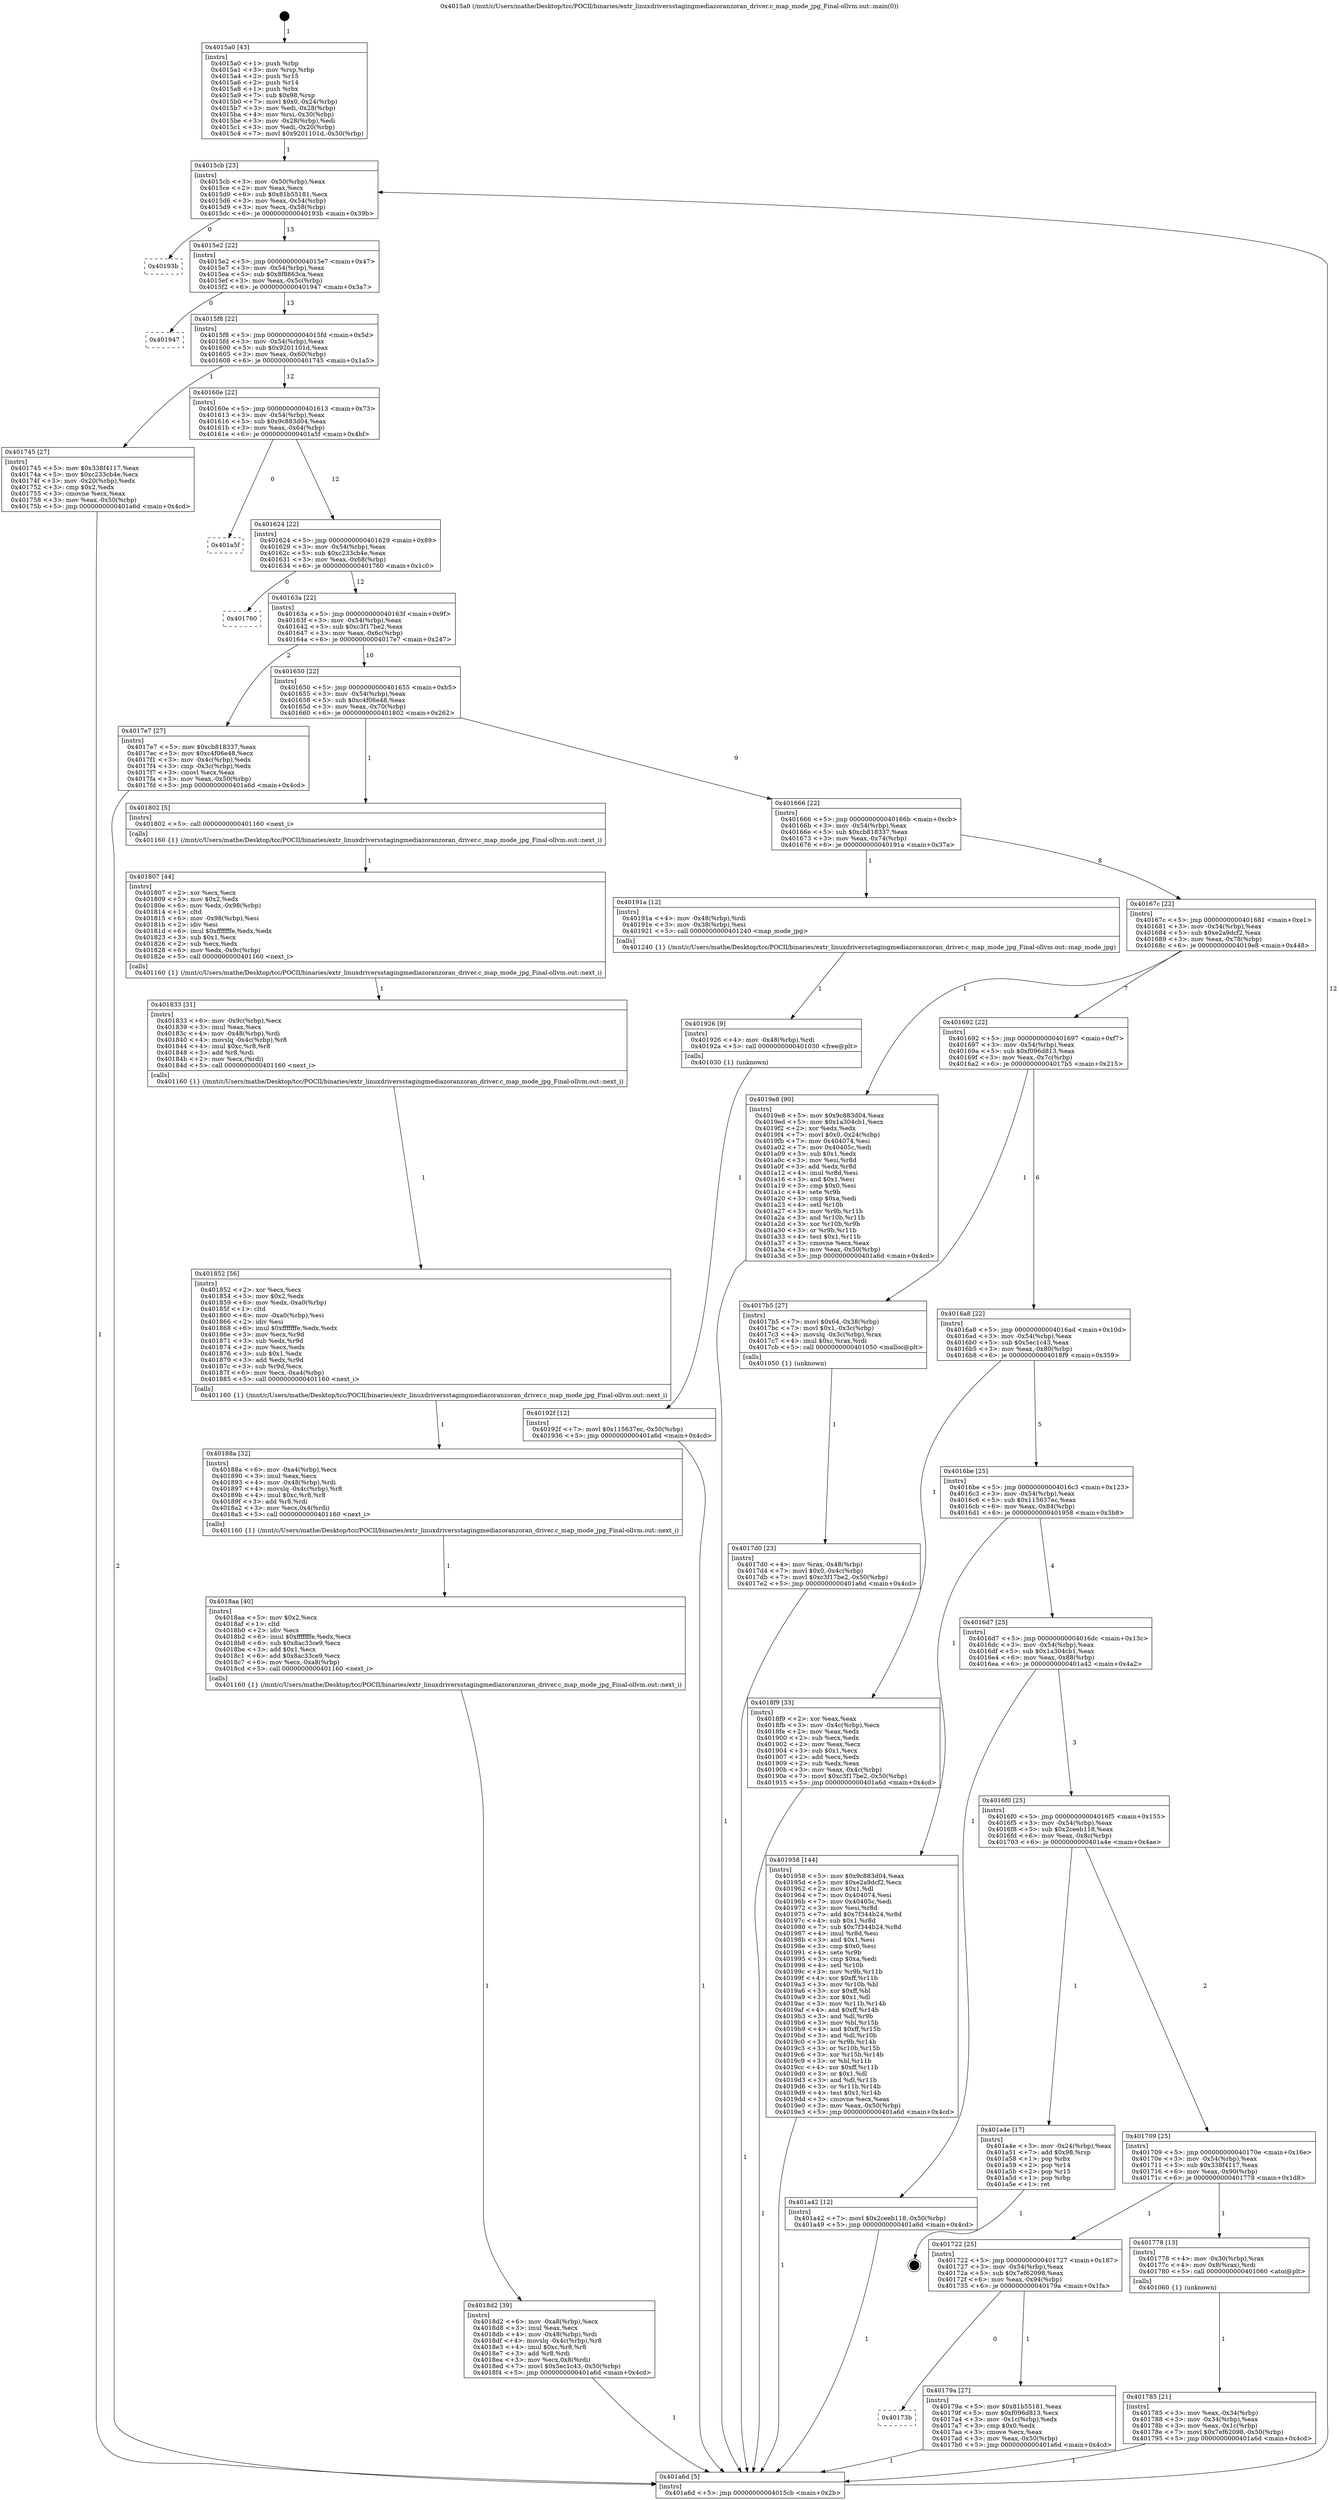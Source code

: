 digraph "0x4015a0" {
  label = "0x4015a0 (/mnt/c/Users/mathe/Desktop/tcc/POCII/binaries/extr_linuxdriversstagingmediazoranzoran_driver.c_map_mode_jpg_Final-ollvm.out::main(0))"
  labelloc = "t"
  node[shape=record]

  Entry [label="",width=0.3,height=0.3,shape=circle,fillcolor=black,style=filled]
  "0x4015cb" [label="{
     0x4015cb [23]\l
     | [instrs]\l
     &nbsp;&nbsp;0x4015cb \<+3\>: mov -0x50(%rbp),%eax\l
     &nbsp;&nbsp;0x4015ce \<+2\>: mov %eax,%ecx\l
     &nbsp;&nbsp;0x4015d0 \<+6\>: sub $0x81b55181,%ecx\l
     &nbsp;&nbsp;0x4015d6 \<+3\>: mov %eax,-0x54(%rbp)\l
     &nbsp;&nbsp;0x4015d9 \<+3\>: mov %ecx,-0x58(%rbp)\l
     &nbsp;&nbsp;0x4015dc \<+6\>: je 000000000040193b \<main+0x39b\>\l
  }"]
  "0x40193b" [label="{
     0x40193b\l
  }", style=dashed]
  "0x4015e2" [label="{
     0x4015e2 [22]\l
     | [instrs]\l
     &nbsp;&nbsp;0x4015e2 \<+5\>: jmp 00000000004015e7 \<main+0x47\>\l
     &nbsp;&nbsp;0x4015e7 \<+3\>: mov -0x54(%rbp),%eax\l
     &nbsp;&nbsp;0x4015ea \<+5\>: sub $0x8f8863ca,%eax\l
     &nbsp;&nbsp;0x4015ef \<+3\>: mov %eax,-0x5c(%rbp)\l
     &nbsp;&nbsp;0x4015f2 \<+6\>: je 0000000000401947 \<main+0x3a7\>\l
  }"]
  Exit [label="",width=0.3,height=0.3,shape=circle,fillcolor=black,style=filled,peripheries=2]
  "0x401947" [label="{
     0x401947\l
  }", style=dashed]
  "0x4015f8" [label="{
     0x4015f8 [22]\l
     | [instrs]\l
     &nbsp;&nbsp;0x4015f8 \<+5\>: jmp 00000000004015fd \<main+0x5d\>\l
     &nbsp;&nbsp;0x4015fd \<+3\>: mov -0x54(%rbp),%eax\l
     &nbsp;&nbsp;0x401600 \<+5\>: sub $0x9201101d,%eax\l
     &nbsp;&nbsp;0x401605 \<+3\>: mov %eax,-0x60(%rbp)\l
     &nbsp;&nbsp;0x401608 \<+6\>: je 0000000000401745 \<main+0x1a5\>\l
  }"]
  "0x40192f" [label="{
     0x40192f [12]\l
     | [instrs]\l
     &nbsp;&nbsp;0x40192f \<+7\>: movl $0x115637ec,-0x50(%rbp)\l
     &nbsp;&nbsp;0x401936 \<+5\>: jmp 0000000000401a6d \<main+0x4cd\>\l
  }"]
  "0x401745" [label="{
     0x401745 [27]\l
     | [instrs]\l
     &nbsp;&nbsp;0x401745 \<+5\>: mov $0x338f4117,%eax\l
     &nbsp;&nbsp;0x40174a \<+5\>: mov $0xc233cb4e,%ecx\l
     &nbsp;&nbsp;0x40174f \<+3\>: mov -0x20(%rbp),%edx\l
     &nbsp;&nbsp;0x401752 \<+3\>: cmp $0x2,%edx\l
     &nbsp;&nbsp;0x401755 \<+3\>: cmovne %ecx,%eax\l
     &nbsp;&nbsp;0x401758 \<+3\>: mov %eax,-0x50(%rbp)\l
     &nbsp;&nbsp;0x40175b \<+5\>: jmp 0000000000401a6d \<main+0x4cd\>\l
  }"]
  "0x40160e" [label="{
     0x40160e [22]\l
     | [instrs]\l
     &nbsp;&nbsp;0x40160e \<+5\>: jmp 0000000000401613 \<main+0x73\>\l
     &nbsp;&nbsp;0x401613 \<+3\>: mov -0x54(%rbp),%eax\l
     &nbsp;&nbsp;0x401616 \<+5\>: sub $0x9c883d04,%eax\l
     &nbsp;&nbsp;0x40161b \<+3\>: mov %eax,-0x64(%rbp)\l
     &nbsp;&nbsp;0x40161e \<+6\>: je 0000000000401a5f \<main+0x4bf\>\l
  }"]
  "0x401a6d" [label="{
     0x401a6d [5]\l
     | [instrs]\l
     &nbsp;&nbsp;0x401a6d \<+5\>: jmp 00000000004015cb \<main+0x2b\>\l
  }"]
  "0x4015a0" [label="{
     0x4015a0 [43]\l
     | [instrs]\l
     &nbsp;&nbsp;0x4015a0 \<+1\>: push %rbp\l
     &nbsp;&nbsp;0x4015a1 \<+3\>: mov %rsp,%rbp\l
     &nbsp;&nbsp;0x4015a4 \<+2\>: push %r15\l
     &nbsp;&nbsp;0x4015a6 \<+2\>: push %r14\l
     &nbsp;&nbsp;0x4015a8 \<+1\>: push %rbx\l
     &nbsp;&nbsp;0x4015a9 \<+7\>: sub $0x98,%rsp\l
     &nbsp;&nbsp;0x4015b0 \<+7\>: movl $0x0,-0x24(%rbp)\l
     &nbsp;&nbsp;0x4015b7 \<+3\>: mov %edi,-0x28(%rbp)\l
     &nbsp;&nbsp;0x4015ba \<+4\>: mov %rsi,-0x30(%rbp)\l
     &nbsp;&nbsp;0x4015be \<+3\>: mov -0x28(%rbp),%edi\l
     &nbsp;&nbsp;0x4015c1 \<+3\>: mov %edi,-0x20(%rbp)\l
     &nbsp;&nbsp;0x4015c4 \<+7\>: movl $0x9201101d,-0x50(%rbp)\l
  }"]
  "0x401926" [label="{
     0x401926 [9]\l
     | [instrs]\l
     &nbsp;&nbsp;0x401926 \<+4\>: mov -0x48(%rbp),%rdi\l
     &nbsp;&nbsp;0x40192a \<+5\>: call 0000000000401030 \<free@plt\>\l
     | [calls]\l
     &nbsp;&nbsp;0x401030 \{1\} (unknown)\l
  }"]
  "0x401a5f" [label="{
     0x401a5f\l
  }", style=dashed]
  "0x401624" [label="{
     0x401624 [22]\l
     | [instrs]\l
     &nbsp;&nbsp;0x401624 \<+5\>: jmp 0000000000401629 \<main+0x89\>\l
     &nbsp;&nbsp;0x401629 \<+3\>: mov -0x54(%rbp),%eax\l
     &nbsp;&nbsp;0x40162c \<+5\>: sub $0xc233cb4e,%eax\l
     &nbsp;&nbsp;0x401631 \<+3\>: mov %eax,-0x68(%rbp)\l
     &nbsp;&nbsp;0x401634 \<+6\>: je 0000000000401760 \<main+0x1c0\>\l
  }"]
  "0x4018d2" [label="{
     0x4018d2 [39]\l
     | [instrs]\l
     &nbsp;&nbsp;0x4018d2 \<+6\>: mov -0xa8(%rbp),%ecx\l
     &nbsp;&nbsp;0x4018d8 \<+3\>: imul %eax,%ecx\l
     &nbsp;&nbsp;0x4018db \<+4\>: mov -0x48(%rbp),%rdi\l
     &nbsp;&nbsp;0x4018df \<+4\>: movslq -0x4c(%rbp),%r8\l
     &nbsp;&nbsp;0x4018e3 \<+4\>: imul $0xc,%r8,%r8\l
     &nbsp;&nbsp;0x4018e7 \<+3\>: add %r8,%rdi\l
     &nbsp;&nbsp;0x4018ea \<+3\>: mov %ecx,0x8(%rdi)\l
     &nbsp;&nbsp;0x4018ed \<+7\>: movl $0x5ec1c43,-0x50(%rbp)\l
     &nbsp;&nbsp;0x4018f4 \<+5\>: jmp 0000000000401a6d \<main+0x4cd\>\l
  }"]
  "0x401760" [label="{
     0x401760\l
  }", style=dashed]
  "0x40163a" [label="{
     0x40163a [22]\l
     | [instrs]\l
     &nbsp;&nbsp;0x40163a \<+5\>: jmp 000000000040163f \<main+0x9f\>\l
     &nbsp;&nbsp;0x40163f \<+3\>: mov -0x54(%rbp),%eax\l
     &nbsp;&nbsp;0x401642 \<+5\>: sub $0xc3f17be2,%eax\l
     &nbsp;&nbsp;0x401647 \<+3\>: mov %eax,-0x6c(%rbp)\l
     &nbsp;&nbsp;0x40164a \<+6\>: je 00000000004017e7 \<main+0x247\>\l
  }"]
  "0x4018aa" [label="{
     0x4018aa [40]\l
     | [instrs]\l
     &nbsp;&nbsp;0x4018aa \<+5\>: mov $0x2,%ecx\l
     &nbsp;&nbsp;0x4018af \<+1\>: cltd\l
     &nbsp;&nbsp;0x4018b0 \<+2\>: idiv %ecx\l
     &nbsp;&nbsp;0x4018b2 \<+6\>: imul $0xfffffffe,%edx,%ecx\l
     &nbsp;&nbsp;0x4018b8 \<+6\>: sub $0x8ac33ce9,%ecx\l
     &nbsp;&nbsp;0x4018be \<+3\>: add $0x1,%ecx\l
     &nbsp;&nbsp;0x4018c1 \<+6\>: add $0x8ac33ce9,%ecx\l
     &nbsp;&nbsp;0x4018c7 \<+6\>: mov %ecx,-0xa8(%rbp)\l
     &nbsp;&nbsp;0x4018cd \<+5\>: call 0000000000401160 \<next_i\>\l
     | [calls]\l
     &nbsp;&nbsp;0x401160 \{1\} (/mnt/c/Users/mathe/Desktop/tcc/POCII/binaries/extr_linuxdriversstagingmediazoranzoran_driver.c_map_mode_jpg_Final-ollvm.out::next_i)\l
  }"]
  "0x4017e7" [label="{
     0x4017e7 [27]\l
     | [instrs]\l
     &nbsp;&nbsp;0x4017e7 \<+5\>: mov $0xcb818337,%eax\l
     &nbsp;&nbsp;0x4017ec \<+5\>: mov $0xc4f06e48,%ecx\l
     &nbsp;&nbsp;0x4017f1 \<+3\>: mov -0x4c(%rbp),%edx\l
     &nbsp;&nbsp;0x4017f4 \<+3\>: cmp -0x3c(%rbp),%edx\l
     &nbsp;&nbsp;0x4017f7 \<+3\>: cmovl %ecx,%eax\l
     &nbsp;&nbsp;0x4017fa \<+3\>: mov %eax,-0x50(%rbp)\l
     &nbsp;&nbsp;0x4017fd \<+5\>: jmp 0000000000401a6d \<main+0x4cd\>\l
  }"]
  "0x401650" [label="{
     0x401650 [22]\l
     | [instrs]\l
     &nbsp;&nbsp;0x401650 \<+5\>: jmp 0000000000401655 \<main+0xb5\>\l
     &nbsp;&nbsp;0x401655 \<+3\>: mov -0x54(%rbp),%eax\l
     &nbsp;&nbsp;0x401658 \<+5\>: sub $0xc4f06e48,%eax\l
     &nbsp;&nbsp;0x40165d \<+3\>: mov %eax,-0x70(%rbp)\l
     &nbsp;&nbsp;0x401660 \<+6\>: je 0000000000401802 \<main+0x262\>\l
  }"]
  "0x40188a" [label="{
     0x40188a [32]\l
     | [instrs]\l
     &nbsp;&nbsp;0x40188a \<+6\>: mov -0xa4(%rbp),%ecx\l
     &nbsp;&nbsp;0x401890 \<+3\>: imul %eax,%ecx\l
     &nbsp;&nbsp;0x401893 \<+4\>: mov -0x48(%rbp),%rdi\l
     &nbsp;&nbsp;0x401897 \<+4\>: movslq -0x4c(%rbp),%r8\l
     &nbsp;&nbsp;0x40189b \<+4\>: imul $0xc,%r8,%r8\l
     &nbsp;&nbsp;0x40189f \<+3\>: add %r8,%rdi\l
     &nbsp;&nbsp;0x4018a2 \<+3\>: mov %ecx,0x4(%rdi)\l
     &nbsp;&nbsp;0x4018a5 \<+5\>: call 0000000000401160 \<next_i\>\l
     | [calls]\l
     &nbsp;&nbsp;0x401160 \{1\} (/mnt/c/Users/mathe/Desktop/tcc/POCII/binaries/extr_linuxdriversstagingmediazoranzoran_driver.c_map_mode_jpg_Final-ollvm.out::next_i)\l
  }"]
  "0x401802" [label="{
     0x401802 [5]\l
     | [instrs]\l
     &nbsp;&nbsp;0x401802 \<+5\>: call 0000000000401160 \<next_i\>\l
     | [calls]\l
     &nbsp;&nbsp;0x401160 \{1\} (/mnt/c/Users/mathe/Desktop/tcc/POCII/binaries/extr_linuxdriversstagingmediazoranzoran_driver.c_map_mode_jpg_Final-ollvm.out::next_i)\l
  }"]
  "0x401666" [label="{
     0x401666 [22]\l
     | [instrs]\l
     &nbsp;&nbsp;0x401666 \<+5\>: jmp 000000000040166b \<main+0xcb\>\l
     &nbsp;&nbsp;0x40166b \<+3\>: mov -0x54(%rbp),%eax\l
     &nbsp;&nbsp;0x40166e \<+5\>: sub $0xcb818337,%eax\l
     &nbsp;&nbsp;0x401673 \<+3\>: mov %eax,-0x74(%rbp)\l
     &nbsp;&nbsp;0x401676 \<+6\>: je 000000000040191a \<main+0x37a\>\l
  }"]
  "0x401852" [label="{
     0x401852 [56]\l
     | [instrs]\l
     &nbsp;&nbsp;0x401852 \<+2\>: xor %ecx,%ecx\l
     &nbsp;&nbsp;0x401854 \<+5\>: mov $0x2,%edx\l
     &nbsp;&nbsp;0x401859 \<+6\>: mov %edx,-0xa0(%rbp)\l
     &nbsp;&nbsp;0x40185f \<+1\>: cltd\l
     &nbsp;&nbsp;0x401860 \<+6\>: mov -0xa0(%rbp),%esi\l
     &nbsp;&nbsp;0x401866 \<+2\>: idiv %esi\l
     &nbsp;&nbsp;0x401868 \<+6\>: imul $0xfffffffe,%edx,%edx\l
     &nbsp;&nbsp;0x40186e \<+3\>: mov %ecx,%r9d\l
     &nbsp;&nbsp;0x401871 \<+3\>: sub %edx,%r9d\l
     &nbsp;&nbsp;0x401874 \<+2\>: mov %ecx,%edx\l
     &nbsp;&nbsp;0x401876 \<+3\>: sub $0x1,%edx\l
     &nbsp;&nbsp;0x401879 \<+3\>: add %edx,%r9d\l
     &nbsp;&nbsp;0x40187c \<+3\>: sub %r9d,%ecx\l
     &nbsp;&nbsp;0x40187f \<+6\>: mov %ecx,-0xa4(%rbp)\l
     &nbsp;&nbsp;0x401885 \<+5\>: call 0000000000401160 \<next_i\>\l
     | [calls]\l
     &nbsp;&nbsp;0x401160 \{1\} (/mnt/c/Users/mathe/Desktop/tcc/POCII/binaries/extr_linuxdriversstagingmediazoranzoran_driver.c_map_mode_jpg_Final-ollvm.out::next_i)\l
  }"]
  "0x40191a" [label="{
     0x40191a [12]\l
     | [instrs]\l
     &nbsp;&nbsp;0x40191a \<+4\>: mov -0x48(%rbp),%rdi\l
     &nbsp;&nbsp;0x40191e \<+3\>: mov -0x38(%rbp),%esi\l
     &nbsp;&nbsp;0x401921 \<+5\>: call 0000000000401240 \<map_mode_jpg\>\l
     | [calls]\l
     &nbsp;&nbsp;0x401240 \{1\} (/mnt/c/Users/mathe/Desktop/tcc/POCII/binaries/extr_linuxdriversstagingmediazoranzoran_driver.c_map_mode_jpg_Final-ollvm.out::map_mode_jpg)\l
  }"]
  "0x40167c" [label="{
     0x40167c [22]\l
     | [instrs]\l
     &nbsp;&nbsp;0x40167c \<+5\>: jmp 0000000000401681 \<main+0xe1\>\l
     &nbsp;&nbsp;0x401681 \<+3\>: mov -0x54(%rbp),%eax\l
     &nbsp;&nbsp;0x401684 \<+5\>: sub $0xe2a9dcf2,%eax\l
     &nbsp;&nbsp;0x401689 \<+3\>: mov %eax,-0x78(%rbp)\l
     &nbsp;&nbsp;0x40168c \<+6\>: je 00000000004019e8 \<main+0x448\>\l
  }"]
  "0x401833" [label="{
     0x401833 [31]\l
     | [instrs]\l
     &nbsp;&nbsp;0x401833 \<+6\>: mov -0x9c(%rbp),%ecx\l
     &nbsp;&nbsp;0x401839 \<+3\>: imul %eax,%ecx\l
     &nbsp;&nbsp;0x40183c \<+4\>: mov -0x48(%rbp),%rdi\l
     &nbsp;&nbsp;0x401840 \<+4\>: movslq -0x4c(%rbp),%r8\l
     &nbsp;&nbsp;0x401844 \<+4\>: imul $0xc,%r8,%r8\l
     &nbsp;&nbsp;0x401848 \<+3\>: add %r8,%rdi\l
     &nbsp;&nbsp;0x40184b \<+2\>: mov %ecx,(%rdi)\l
     &nbsp;&nbsp;0x40184d \<+5\>: call 0000000000401160 \<next_i\>\l
     | [calls]\l
     &nbsp;&nbsp;0x401160 \{1\} (/mnt/c/Users/mathe/Desktop/tcc/POCII/binaries/extr_linuxdriversstagingmediazoranzoran_driver.c_map_mode_jpg_Final-ollvm.out::next_i)\l
  }"]
  "0x4019e8" [label="{
     0x4019e8 [90]\l
     | [instrs]\l
     &nbsp;&nbsp;0x4019e8 \<+5\>: mov $0x9c883d04,%eax\l
     &nbsp;&nbsp;0x4019ed \<+5\>: mov $0x1a304cb1,%ecx\l
     &nbsp;&nbsp;0x4019f2 \<+2\>: xor %edx,%edx\l
     &nbsp;&nbsp;0x4019f4 \<+7\>: movl $0x0,-0x24(%rbp)\l
     &nbsp;&nbsp;0x4019fb \<+7\>: mov 0x404074,%esi\l
     &nbsp;&nbsp;0x401a02 \<+7\>: mov 0x40405c,%edi\l
     &nbsp;&nbsp;0x401a09 \<+3\>: sub $0x1,%edx\l
     &nbsp;&nbsp;0x401a0c \<+3\>: mov %esi,%r8d\l
     &nbsp;&nbsp;0x401a0f \<+3\>: add %edx,%r8d\l
     &nbsp;&nbsp;0x401a12 \<+4\>: imul %r8d,%esi\l
     &nbsp;&nbsp;0x401a16 \<+3\>: and $0x1,%esi\l
     &nbsp;&nbsp;0x401a19 \<+3\>: cmp $0x0,%esi\l
     &nbsp;&nbsp;0x401a1c \<+4\>: sete %r9b\l
     &nbsp;&nbsp;0x401a20 \<+3\>: cmp $0xa,%edi\l
     &nbsp;&nbsp;0x401a23 \<+4\>: setl %r10b\l
     &nbsp;&nbsp;0x401a27 \<+3\>: mov %r9b,%r11b\l
     &nbsp;&nbsp;0x401a2a \<+3\>: and %r10b,%r11b\l
     &nbsp;&nbsp;0x401a2d \<+3\>: xor %r10b,%r9b\l
     &nbsp;&nbsp;0x401a30 \<+3\>: or %r9b,%r11b\l
     &nbsp;&nbsp;0x401a33 \<+4\>: test $0x1,%r11b\l
     &nbsp;&nbsp;0x401a37 \<+3\>: cmovne %ecx,%eax\l
     &nbsp;&nbsp;0x401a3a \<+3\>: mov %eax,-0x50(%rbp)\l
     &nbsp;&nbsp;0x401a3d \<+5\>: jmp 0000000000401a6d \<main+0x4cd\>\l
  }"]
  "0x401692" [label="{
     0x401692 [22]\l
     | [instrs]\l
     &nbsp;&nbsp;0x401692 \<+5\>: jmp 0000000000401697 \<main+0xf7\>\l
     &nbsp;&nbsp;0x401697 \<+3\>: mov -0x54(%rbp),%eax\l
     &nbsp;&nbsp;0x40169a \<+5\>: sub $0xf096d813,%eax\l
     &nbsp;&nbsp;0x40169f \<+3\>: mov %eax,-0x7c(%rbp)\l
     &nbsp;&nbsp;0x4016a2 \<+6\>: je 00000000004017b5 \<main+0x215\>\l
  }"]
  "0x401807" [label="{
     0x401807 [44]\l
     | [instrs]\l
     &nbsp;&nbsp;0x401807 \<+2\>: xor %ecx,%ecx\l
     &nbsp;&nbsp;0x401809 \<+5\>: mov $0x2,%edx\l
     &nbsp;&nbsp;0x40180e \<+6\>: mov %edx,-0x98(%rbp)\l
     &nbsp;&nbsp;0x401814 \<+1\>: cltd\l
     &nbsp;&nbsp;0x401815 \<+6\>: mov -0x98(%rbp),%esi\l
     &nbsp;&nbsp;0x40181b \<+2\>: idiv %esi\l
     &nbsp;&nbsp;0x40181d \<+6\>: imul $0xfffffffe,%edx,%edx\l
     &nbsp;&nbsp;0x401823 \<+3\>: sub $0x1,%ecx\l
     &nbsp;&nbsp;0x401826 \<+2\>: sub %ecx,%edx\l
     &nbsp;&nbsp;0x401828 \<+6\>: mov %edx,-0x9c(%rbp)\l
     &nbsp;&nbsp;0x40182e \<+5\>: call 0000000000401160 \<next_i\>\l
     | [calls]\l
     &nbsp;&nbsp;0x401160 \{1\} (/mnt/c/Users/mathe/Desktop/tcc/POCII/binaries/extr_linuxdriversstagingmediazoranzoran_driver.c_map_mode_jpg_Final-ollvm.out::next_i)\l
  }"]
  "0x4017b5" [label="{
     0x4017b5 [27]\l
     | [instrs]\l
     &nbsp;&nbsp;0x4017b5 \<+7\>: movl $0x64,-0x38(%rbp)\l
     &nbsp;&nbsp;0x4017bc \<+7\>: movl $0x1,-0x3c(%rbp)\l
     &nbsp;&nbsp;0x4017c3 \<+4\>: movslq -0x3c(%rbp),%rax\l
     &nbsp;&nbsp;0x4017c7 \<+4\>: imul $0xc,%rax,%rdi\l
     &nbsp;&nbsp;0x4017cb \<+5\>: call 0000000000401050 \<malloc@plt\>\l
     | [calls]\l
     &nbsp;&nbsp;0x401050 \{1\} (unknown)\l
  }"]
  "0x4016a8" [label="{
     0x4016a8 [22]\l
     | [instrs]\l
     &nbsp;&nbsp;0x4016a8 \<+5\>: jmp 00000000004016ad \<main+0x10d\>\l
     &nbsp;&nbsp;0x4016ad \<+3\>: mov -0x54(%rbp),%eax\l
     &nbsp;&nbsp;0x4016b0 \<+5\>: sub $0x5ec1c43,%eax\l
     &nbsp;&nbsp;0x4016b5 \<+3\>: mov %eax,-0x80(%rbp)\l
     &nbsp;&nbsp;0x4016b8 \<+6\>: je 00000000004018f9 \<main+0x359\>\l
  }"]
  "0x4017d0" [label="{
     0x4017d0 [23]\l
     | [instrs]\l
     &nbsp;&nbsp;0x4017d0 \<+4\>: mov %rax,-0x48(%rbp)\l
     &nbsp;&nbsp;0x4017d4 \<+7\>: movl $0x0,-0x4c(%rbp)\l
     &nbsp;&nbsp;0x4017db \<+7\>: movl $0xc3f17be2,-0x50(%rbp)\l
     &nbsp;&nbsp;0x4017e2 \<+5\>: jmp 0000000000401a6d \<main+0x4cd\>\l
  }"]
  "0x4018f9" [label="{
     0x4018f9 [33]\l
     | [instrs]\l
     &nbsp;&nbsp;0x4018f9 \<+2\>: xor %eax,%eax\l
     &nbsp;&nbsp;0x4018fb \<+3\>: mov -0x4c(%rbp),%ecx\l
     &nbsp;&nbsp;0x4018fe \<+2\>: mov %eax,%edx\l
     &nbsp;&nbsp;0x401900 \<+2\>: sub %ecx,%edx\l
     &nbsp;&nbsp;0x401902 \<+2\>: mov %eax,%ecx\l
     &nbsp;&nbsp;0x401904 \<+3\>: sub $0x1,%ecx\l
     &nbsp;&nbsp;0x401907 \<+2\>: add %ecx,%edx\l
     &nbsp;&nbsp;0x401909 \<+2\>: sub %edx,%eax\l
     &nbsp;&nbsp;0x40190b \<+3\>: mov %eax,-0x4c(%rbp)\l
     &nbsp;&nbsp;0x40190e \<+7\>: movl $0xc3f17be2,-0x50(%rbp)\l
     &nbsp;&nbsp;0x401915 \<+5\>: jmp 0000000000401a6d \<main+0x4cd\>\l
  }"]
  "0x4016be" [label="{
     0x4016be [25]\l
     | [instrs]\l
     &nbsp;&nbsp;0x4016be \<+5\>: jmp 00000000004016c3 \<main+0x123\>\l
     &nbsp;&nbsp;0x4016c3 \<+3\>: mov -0x54(%rbp),%eax\l
     &nbsp;&nbsp;0x4016c6 \<+5\>: sub $0x115637ec,%eax\l
     &nbsp;&nbsp;0x4016cb \<+6\>: mov %eax,-0x84(%rbp)\l
     &nbsp;&nbsp;0x4016d1 \<+6\>: je 0000000000401958 \<main+0x3b8\>\l
  }"]
  "0x40173b" [label="{
     0x40173b\l
  }", style=dashed]
  "0x401958" [label="{
     0x401958 [144]\l
     | [instrs]\l
     &nbsp;&nbsp;0x401958 \<+5\>: mov $0x9c883d04,%eax\l
     &nbsp;&nbsp;0x40195d \<+5\>: mov $0xe2a9dcf2,%ecx\l
     &nbsp;&nbsp;0x401962 \<+2\>: mov $0x1,%dl\l
     &nbsp;&nbsp;0x401964 \<+7\>: mov 0x404074,%esi\l
     &nbsp;&nbsp;0x40196b \<+7\>: mov 0x40405c,%edi\l
     &nbsp;&nbsp;0x401972 \<+3\>: mov %esi,%r8d\l
     &nbsp;&nbsp;0x401975 \<+7\>: add $0x7f344b24,%r8d\l
     &nbsp;&nbsp;0x40197c \<+4\>: sub $0x1,%r8d\l
     &nbsp;&nbsp;0x401980 \<+7\>: sub $0x7f344b24,%r8d\l
     &nbsp;&nbsp;0x401987 \<+4\>: imul %r8d,%esi\l
     &nbsp;&nbsp;0x40198b \<+3\>: and $0x1,%esi\l
     &nbsp;&nbsp;0x40198e \<+3\>: cmp $0x0,%esi\l
     &nbsp;&nbsp;0x401991 \<+4\>: sete %r9b\l
     &nbsp;&nbsp;0x401995 \<+3\>: cmp $0xa,%edi\l
     &nbsp;&nbsp;0x401998 \<+4\>: setl %r10b\l
     &nbsp;&nbsp;0x40199c \<+3\>: mov %r9b,%r11b\l
     &nbsp;&nbsp;0x40199f \<+4\>: xor $0xff,%r11b\l
     &nbsp;&nbsp;0x4019a3 \<+3\>: mov %r10b,%bl\l
     &nbsp;&nbsp;0x4019a6 \<+3\>: xor $0xff,%bl\l
     &nbsp;&nbsp;0x4019a9 \<+3\>: xor $0x1,%dl\l
     &nbsp;&nbsp;0x4019ac \<+3\>: mov %r11b,%r14b\l
     &nbsp;&nbsp;0x4019af \<+4\>: and $0xff,%r14b\l
     &nbsp;&nbsp;0x4019b3 \<+3\>: and %dl,%r9b\l
     &nbsp;&nbsp;0x4019b6 \<+3\>: mov %bl,%r15b\l
     &nbsp;&nbsp;0x4019b9 \<+4\>: and $0xff,%r15b\l
     &nbsp;&nbsp;0x4019bd \<+3\>: and %dl,%r10b\l
     &nbsp;&nbsp;0x4019c0 \<+3\>: or %r9b,%r14b\l
     &nbsp;&nbsp;0x4019c3 \<+3\>: or %r10b,%r15b\l
     &nbsp;&nbsp;0x4019c6 \<+3\>: xor %r15b,%r14b\l
     &nbsp;&nbsp;0x4019c9 \<+3\>: or %bl,%r11b\l
     &nbsp;&nbsp;0x4019cc \<+4\>: xor $0xff,%r11b\l
     &nbsp;&nbsp;0x4019d0 \<+3\>: or $0x1,%dl\l
     &nbsp;&nbsp;0x4019d3 \<+3\>: and %dl,%r11b\l
     &nbsp;&nbsp;0x4019d6 \<+3\>: or %r11b,%r14b\l
     &nbsp;&nbsp;0x4019d9 \<+4\>: test $0x1,%r14b\l
     &nbsp;&nbsp;0x4019dd \<+3\>: cmovne %ecx,%eax\l
     &nbsp;&nbsp;0x4019e0 \<+3\>: mov %eax,-0x50(%rbp)\l
     &nbsp;&nbsp;0x4019e3 \<+5\>: jmp 0000000000401a6d \<main+0x4cd\>\l
  }"]
  "0x4016d7" [label="{
     0x4016d7 [25]\l
     | [instrs]\l
     &nbsp;&nbsp;0x4016d7 \<+5\>: jmp 00000000004016dc \<main+0x13c\>\l
     &nbsp;&nbsp;0x4016dc \<+3\>: mov -0x54(%rbp),%eax\l
     &nbsp;&nbsp;0x4016df \<+5\>: sub $0x1a304cb1,%eax\l
     &nbsp;&nbsp;0x4016e4 \<+6\>: mov %eax,-0x88(%rbp)\l
     &nbsp;&nbsp;0x4016ea \<+6\>: je 0000000000401a42 \<main+0x4a2\>\l
  }"]
  "0x40179a" [label="{
     0x40179a [27]\l
     | [instrs]\l
     &nbsp;&nbsp;0x40179a \<+5\>: mov $0x81b55181,%eax\l
     &nbsp;&nbsp;0x40179f \<+5\>: mov $0xf096d813,%ecx\l
     &nbsp;&nbsp;0x4017a4 \<+3\>: mov -0x1c(%rbp),%edx\l
     &nbsp;&nbsp;0x4017a7 \<+3\>: cmp $0x0,%edx\l
     &nbsp;&nbsp;0x4017aa \<+3\>: cmove %ecx,%eax\l
     &nbsp;&nbsp;0x4017ad \<+3\>: mov %eax,-0x50(%rbp)\l
     &nbsp;&nbsp;0x4017b0 \<+5\>: jmp 0000000000401a6d \<main+0x4cd\>\l
  }"]
  "0x401a42" [label="{
     0x401a42 [12]\l
     | [instrs]\l
     &nbsp;&nbsp;0x401a42 \<+7\>: movl $0x2ceeb118,-0x50(%rbp)\l
     &nbsp;&nbsp;0x401a49 \<+5\>: jmp 0000000000401a6d \<main+0x4cd\>\l
  }"]
  "0x4016f0" [label="{
     0x4016f0 [25]\l
     | [instrs]\l
     &nbsp;&nbsp;0x4016f0 \<+5\>: jmp 00000000004016f5 \<main+0x155\>\l
     &nbsp;&nbsp;0x4016f5 \<+3\>: mov -0x54(%rbp),%eax\l
     &nbsp;&nbsp;0x4016f8 \<+5\>: sub $0x2ceeb118,%eax\l
     &nbsp;&nbsp;0x4016fd \<+6\>: mov %eax,-0x8c(%rbp)\l
     &nbsp;&nbsp;0x401703 \<+6\>: je 0000000000401a4e \<main+0x4ae\>\l
  }"]
  "0x401785" [label="{
     0x401785 [21]\l
     | [instrs]\l
     &nbsp;&nbsp;0x401785 \<+3\>: mov %eax,-0x34(%rbp)\l
     &nbsp;&nbsp;0x401788 \<+3\>: mov -0x34(%rbp),%eax\l
     &nbsp;&nbsp;0x40178b \<+3\>: mov %eax,-0x1c(%rbp)\l
     &nbsp;&nbsp;0x40178e \<+7\>: movl $0x7ef62098,-0x50(%rbp)\l
     &nbsp;&nbsp;0x401795 \<+5\>: jmp 0000000000401a6d \<main+0x4cd\>\l
  }"]
  "0x401a4e" [label="{
     0x401a4e [17]\l
     | [instrs]\l
     &nbsp;&nbsp;0x401a4e \<+3\>: mov -0x24(%rbp),%eax\l
     &nbsp;&nbsp;0x401a51 \<+7\>: add $0x98,%rsp\l
     &nbsp;&nbsp;0x401a58 \<+1\>: pop %rbx\l
     &nbsp;&nbsp;0x401a59 \<+2\>: pop %r14\l
     &nbsp;&nbsp;0x401a5b \<+2\>: pop %r15\l
     &nbsp;&nbsp;0x401a5d \<+1\>: pop %rbp\l
     &nbsp;&nbsp;0x401a5e \<+1\>: ret\l
  }"]
  "0x401709" [label="{
     0x401709 [25]\l
     | [instrs]\l
     &nbsp;&nbsp;0x401709 \<+5\>: jmp 000000000040170e \<main+0x16e\>\l
     &nbsp;&nbsp;0x40170e \<+3\>: mov -0x54(%rbp),%eax\l
     &nbsp;&nbsp;0x401711 \<+5\>: sub $0x338f4117,%eax\l
     &nbsp;&nbsp;0x401716 \<+6\>: mov %eax,-0x90(%rbp)\l
     &nbsp;&nbsp;0x40171c \<+6\>: je 0000000000401778 \<main+0x1d8\>\l
  }"]
  "0x401722" [label="{
     0x401722 [25]\l
     | [instrs]\l
     &nbsp;&nbsp;0x401722 \<+5\>: jmp 0000000000401727 \<main+0x187\>\l
     &nbsp;&nbsp;0x401727 \<+3\>: mov -0x54(%rbp),%eax\l
     &nbsp;&nbsp;0x40172a \<+5\>: sub $0x7ef62098,%eax\l
     &nbsp;&nbsp;0x40172f \<+6\>: mov %eax,-0x94(%rbp)\l
     &nbsp;&nbsp;0x401735 \<+6\>: je 000000000040179a \<main+0x1fa\>\l
  }"]
  "0x401778" [label="{
     0x401778 [13]\l
     | [instrs]\l
     &nbsp;&nbsp;0x401778 \<+4\>: mov -0x30(%rbp),%rax\l
     &nbsp;&nbsp;0x40177c \<+4\>: mov 0x8(%rax),%rdi\l
     &nbsp;&nbsp;0x401780 \<+5\>: call 0000000000401060 \<atoi@plt\>\l
     | [calls]\l
     &nbsp;&nbsp;0x401060 \{1\} (unknown)\l
  }"]
  Entry -> "0x4015a0" [label=" 1"]
  "0x4015cb" -> "0x40193b" [label=" 0"]
  "0x4015cb" -> "0x4015e2" [label=" 13"]
  "0x401a4e" -> Exit [label=" 1"]
  "0x4015e2" -> "0x401947" [label=" 0"]
  "0x4015e2" -> "0x4015f8" [label=" 13"]
  "0x401a42" -> "0x401a6d" [label=" 1"]
  "0x4015f8" -> "0x401745" [label=" 1"]
  "0x4015f8" -> "0x40160e" [label=" 12"]
  "0x401745" -> "0x401a6d" [label=" 1"]
  "0x4015a0" -> "0x4015cb" [label=" 1"]
  "0x401a6d" -> "0x4015cb" [label=" 12"]
  "0x4019e8" -> "0x401a6d" [label=" 1"]
  "0x40160e" -> "0x401a5f" [label=" 0"]
  "0x40160e" -> "0x401624" [label=" 12"]
  "0x401958" -> "0x401a6d" [label=" 1"]
  "0x401624" -> "0x401760" [label=" 0"]
  "0x401624" -> "0x40163a" [label=" 12"]
  "0x40192f" -> "0x401a6d" [label=" 1"]
  "0x40163a" -> "0x4017e7" [label=" 2"]
  "0x40163a" -> "0x401650" [label=" 10"]
  "0x401926" -> "0x40192f" [label=" 1"]
  "0x401650" -> "0x401802" [label=" 1"]
  "0x401650" -> "0x401666" [label=" 9"]
  "0x40191a" -> "0x401926" [label=" 1"]
  "0x401666" -> "0x40191a" [label=" 1"]
  "0x401666" -> "0x40167c" [label=" 8"]
  "0x4018f9" -> "0x401a6d" [label=" 1"]
  "0x40167c" -> "0x4019e8" [label=" 1"]
  "0x40167c" -> "0x401692" [label=" 7"]
  "0x4018d2" -> "0x401a6d" [label=" 1"]
  "0x401692" -> "0x4017b5" [label=" 1"]
  "0x401692" -> "0x4016a8" [label=" 6"]
  "0x4018aa" -> "0x4018d2" [label=" 1"]
  "0x4016a8" -> "0x4018f9" [label=" 1"]
  "0x4016a8" -> "0x4016be" [label=" 5"]
  "0x40188a" -> "0x4018aa" [label=" 1"]
  "0x4016be" -> "0x401958" [label=" 1"]
  "0x4016be" -> "0x4016d7" [label=" 4"]
  "0x401852" -> "0x40188a" [label=" 1"]
  "0x4016d7" -> "0x401a42" [label=" 1"]
  "0x4016d7" -> "0x4016f0" [label=" 3"]
  "0x401833" -> "0x401852" [label=" 1"]
  "0x4016f0" -> "0x401a4e" [label=" 1"]
  "0x4016f0" -> "0x401709" [label=" 2"]
  "0x401802" -> "0x401807" [label=" 1"]
  "0x401709" -> "0x401778" [label=" 1"]
  "0x401709" -> "0x401722" [label=" 1"]
  "0x401778" -> "0x401785" [label=" 1"]
  "0x401785" -> "0x401a6d" [label=" 1"]
  "0x401807" -> "0x401833" [label=" 1"]
  "0x401722" -> "0x40179a" [label=" 1"]
  "0x401722" -> "0x40173b" [label=" 0"]
  "0x40179a" -> "0x401a6d" [label=" 1"]
  "0x4017b5" -> "0x4017d0" [label=" 1"]
  "0x4017d0" -> "0x401a6d" [label=" 1"]
  "0x4017e7" -> "0x401a6d" [label=" 2"]
}
